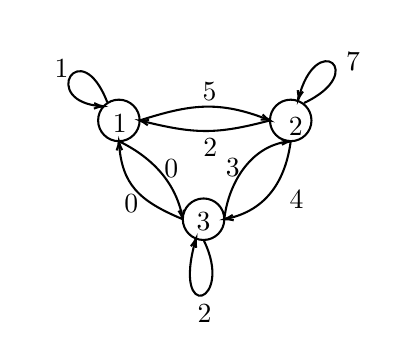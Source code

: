 
\tikzset{every picture/.style={line width=0.75pt}} %set default line width to 0.75pt        

\begin{tikzpicture}[x=0.75pt,y=0.75pt,yscale=-0.4,xscale=0.4]
%uncomment if require: \path (0,416); %set diagram left start at 0, and has height of 416

%Shape: Circle [id:dp8552406885330566] 
\draw   (100,155) .. controls (100,141.19) and (111.19,130) .. (125,130) .. controls (138.81,130) and (150,141.19) .. (150,155) .. controls (150,168.81) and (138.81,180) .. (125,180) .. controls (111.19,180) and (100,168.81) .. (100,155) -- cycle ;
%Shape: Circle [id:dp09770625656490761] 
\draw   (307,155) .. controls (307,141.19) and (318.19,130) .. (332,130) .. controls (345.81,130) and (357,141.19) .. (357,155) .. controls (357,168.81) and (345.81,180) .. (332,180) .. controls (318.19,180) and (307,168.81) .. (307,155) -- cycle ;
%Shape: Circle [id:dp20108922600222412] 
\draw   (202,274) .. controls (202,260.19) and (213.19,249) .. (227,249) .. controls (240.81,249) and (252,260.19) .. (252,274) .. controls (252,287.81) and (240.81,299) .. (227,299) .. controls (213.19,299) and (202,287.81) .. (202,274) -- cycle ;
%Curve Lines [id:da03416611292826599] 
\draw    (150,155) .. controls (208.71,136.56) and (243.65,129.54) .. (306.06,154.62) ;
\draw [shift={(307,155)}, rotate = 202.06] [color={rgb, 255:red, 0; green, 0; blue, 0 }  ][line width=0.75]    (10.93,-3.29) .. controls (6.95,-1.4) and (3.31,-0.3) .. (0,0) .. controls (3.31,0.3) and (6.95,1.4) .. (10.93,3.29)   ;
%Curve Lines [id:da09658173369640033] 
\draw    (307,155) .. controls (241.33,172.38) and (216.25,171.48) .. (150.99,155.25) ;
\draw [shift={(150,155)}, rotate = 14.01] [color={rgb, 255:red, 0; green, 0; blue, 0 }  ][line width=0.75]    (10.93,-3.29) .. controls (6.95,-1.4) and (3.31,-0.3) .. (0,0) .. controls (3.31,0.3) and (6.95,1.4) .. (10.93,3.29)   ;
%Curve Lines [id:da3395837262637085] 
\draw    (332,180) .. controls (326.06,225.01) and (304.44,263.69) .. (253.55,273.71) ;
\draw [shift={(252,274)}, rotate = 349.61] [color={rgb, 255:red, 0; green, 0; blue, 0 }  ][line width=0.75]    (10.93,-3.29) .. controls (6.95,-1.4) and (3.31,-0.3) .. (0,0) .. controls (3.31,0.3) and (6.95,1.4) .. (10.93,3.29)   ;
%Curve Lines [id:da5148363316884303] 
\draw    (252,274) .. controls (255.96,235.85) and (280.5,185.49) .. (330.48,180.15) ;
\draw [shift={(332,180)}, rotate = 174.99] [color={rgb, 255:red, 0; green, 0; blue, 0 }  ][line width=0.75]    (10.93,-3.29) .. controls (6.95,-1.4) and (3.31,-0.3) .. (0,0) .. controls (3.31,0.3) and (6.95,1.4) .. (10.93,3.29)   ;
%Curve Lines [id:da9847848128429115] 
\draw    (202,274) .. controls (148.54,251.69) and (128.4,231.87) .. (125.1,181.53) ;
\draw [shift={(125,180)}, rotate = 86.66] [color={rgb, 255:red, 0; green, 0; blue, 0 }  ][line width=0.75]    (10.93,-3.29) .. controls (6.95,-1.4) and (3.31,-0.3) .. (0,0) .. controls (3.31,0.3) and (6.95,1.4) .. (10.93,3.29)   ;
%Curve Lines [id:da7368989634069993] 
\draw    (125,180) .. controls (168.34,201.15) and (194.22,232.51) .. (201.67,272.18) ;
\draw [shift={(202,274)}, rotate = 260.2] [color={rgb, 255:red, 0; green, 0; blue, 0 }  ][line width=0.75]    (10.93,-3.29) .. controls (6.95,-1.4) and (3.31,-0.3) .. (0,0) .. controls (3.31,0.3) and (6.95,1.4) .. (10.93,3.29)   ;
%Curve Lines [id:da28578807140619644] 
\draw    (111,133) .. controls (78.16,48.42) and (27.51,133.14) .. (104.82,137.93) ;
\draw [shift={(106,138)}, rotate = 182.9] [color={rgb, 255:red, 0; green, 0; blue, 0 }  ][line width=0.75]    (10.93,-3.29) .. controls (6.95,-1.4) and (3.31,-0.3) .. (0,0) .. controls (3.31,0.3) and (6.95,1.4) .. (10.93,3.29)   ;
%Curve Lines [id:da43144841205548556] 
\draw    (348,134) .. controls (426.61,97.18) and (362.65,44.53) .. (341.32,128.72) ;
\draw [shift={(341,130)}, rotate = 283.72] [color={rgb, 255:red, 0; green, 0; blue, 0 }  ][line width=0.75]    (10.93,-3.29) .. controls (6.95,-1.4) and (3.31,-0.3) .. (0,0) .. controls (3.31,0.3) and (6.95,1.4) .. (10.93,3.29)   ;
%Curve Lines [id:da006765799998244226] 
\draw    (227,299) .. controls (264.81,374.62) and (187.78,401.73) .. (217.54,298.57) ;
\draw [shift={(218,297)}, rotate = 106.45] [color={rgb, 255:red, 0; green, 0; blue, 0 }  ][line width=0.75]    (10.93,-3.29) .. controls (6.95,-1.4) and (3.31,-0.3) .. (0,0) .. controls (3.31,0.3) and (6.95,1.4) .. (10.93,3.29)   ;

% Text Node
\draw (114,144.4) node [anchor=north west][inner sep=0.75pt]    {$1$};
% Text Node
\draw (326,147.4) node [anchor=north west][inner sep=0.75pt]    {$2$};
% Text Node
\draw (215,262.4) node [anchor=north west][inner sep=0.75pt]    {$3$};
% Text Node
\draw (222,105.4) node [anchor=north west][inner sep=0.75pt]    {$5$};
% Text Node
\draw (223,173.4) node [anchor=north west][inner sep=0.75pt]    {$2$};
% Text Node
\draw (327,235.4) node [anchor=north west][inner sep=0.75pt]    {$4$};
% Text Node
\draw (250,197.4) node [anchor=north west][inner sep=0.75pt]    {$3$};
% Text Node
\draw (128,240.4) node [anchor=north west][inner sep=0.75pt]    {$0$};
% Text Node
\draw (176,198.4) node [anchor=north west][inner sep=0.75pt]    {$0$};
% Text Node
\draw (44,78.4) node [anchor=north west][inner sep=0.75pt]    {$1$};
% Text Node
\draw (395,69.4) node [anchor=north west][inner sep=0.75pt]    {$7$};
% Text Node
\draw (216,373.4) node [anchor=north west][inner sep=0.75pt]    {$2$};


\end{tikzpicture}